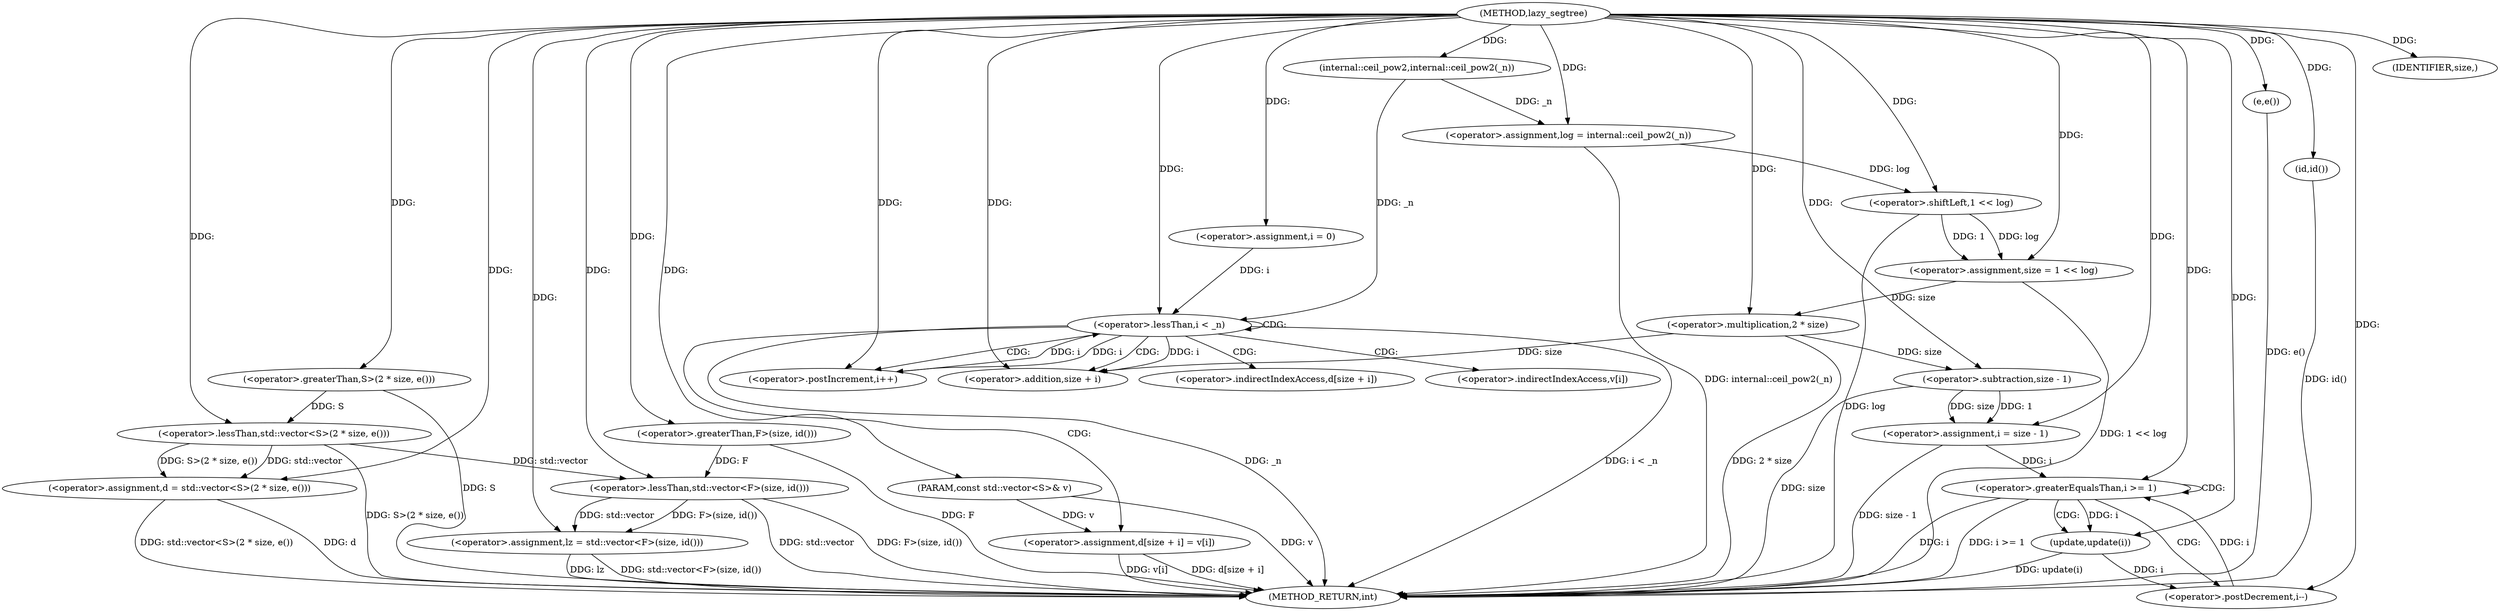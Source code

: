 digraph "lazy_segtree" {  
"1003153" [label = "(METHOD,lazy_segtree)" ]
"1003219" [label = "(METHOD_RETURN,int)" ]
"1003154" [label = "(PARAM,const std::vector<S>& v)" ]
"1003156" [label = "(<operator>.assignment,log = internal::ceil_pow2(_n))" ]
"1003160" [label = "(<operator>.assignment,size = 1 << log)" ]
"1003165" [label = "(<operator>.assignment,d = std::vector<S>(2 * size, e()))" ]
"1003176" [label = "(<operator>.assignment,lz = std::vector<F>(size, id()))" ]
"1003187" [label = "(<operator>.assignment,i = 0)" ]
"1003190" [label = "(<operator>.lessThan,i < _n)" ]
"1003193" [label = "(<operator>.postIncrement,i++)" ]
"1003195" [label = "(<operator>.assignment,d[size + i] = v[i])" ]
"1003206" [label = "(<operator>.assignment,i = size - 1)" ]
"1003211" [label = "(<operator>.greaterEqualsThan,i >= 1)" ]
"1003214" [label = "(<operator>.postDecrement,i--)" ]
"1003158" [label = "(internal::ceil_pow2,internal::ceil_pow2(_n))" ]
"1003162" [label = "(<operator>.shiftLeft,1 << log)" ]
"1003167" [label = "(<operator>.lessThan,std::vector<S>(2 * size, e()))" ]
"1003178" [label = "(<operator>.lessThan,std::vector<F>(size, id()))" ]
"1003217" [label = "(update,update(i))" ]
"1003169" [label = "(<operator>.greaterThan,S>(2 * size, e()))" ]
"1003180" [label = "(<operator>.greaterThan,F>(size, id()))" ]
"1003208" [label = "(<operator>.subtraction,size - 1)" ]
"1003172" [label = "(<operator>.multiplication,2 * size)" ]
"1003175" [label = "(e,e())" ]
"1003183" [label = "(IDENTIFIER,size,)" ]
"1003184" [label = "(id,id())" ]
"1003198" [label = "(<operator>.addition,size + i)" ]
"1003196" [label = "(<operator>.indirectIndexAccess,d[size + i])" ]
"1003201" [label = "(<operator>.indirectIndexAccess,v[i])" ]
  "1003154" -> "1003219"  [ label = "DDG: v"] 
  "1003156" -> "1003219"  [ label = "DDG: internal::ceil_pow2(_n)"] 
  "1003162" -> "1003219"  [ label = "DDG: log"] 
  "1003160" -> "1003219"  [ label = "DDG: 1 << log"] 
  "1003165" -> "1003219"  [ label = "DDG: d"] 
  "1003172" -> "1003219"  [ label = "DDG: 2 * size"] 
  "1003175" -> "1003219"  [ label = "DDG: e()"] 
  "1003167" -> "1003219"  [ label = "DDG: S>(2 * size, e())"] 
  "1003165" -> "1003219"  [ label = "DDG: std::vector<S>(2 * size, e())"] 
  "1003178" -> "1003219"  [ label = "DDG: std::vector"] 
  "1003184" -> "1003219"  [ label = "DDG: id()"] 
  "1003178" -> "1003219"  [ label = "DDG: F>(size, id())"] 
  "1003176" -> "1003219"  [ label = "DDG: std::vector<F>(size, id())"] 
  "1003190" -> "1003219"  [ label = "DDG: _n"] 
  "1003190" -> "1003219"  [ label = "DDG: i < _n"] 
  "1003208" -> "1003219"  [ label = "DDG: size"] 
  "1003206" -> "1003219"  [ label = "DDG: size - 1"] 
  "1003211" -> "1003219"  [ label = "DDG: i"] 
  "1003211" -> "1003219"  [ label = "DDG: i >= 1"] 
  "1003217" -> "1003219"  [ label = "DDG: update(i)"] 
  "1003195" -> "1003219"  [ label = "DDG: d[size + i]"] 
  "1003195" -> "1003219"  [ label = "DDG: v[i]"] 
  "1003169" -> "1003219"  [ label = "DDG: S"] 
  "1003176" -> "1003219"  [ label = "DDG: lz"] 
  "1003180" -> "1003219"  [ label = "DDG: F"] 
  "1003153" -> "1003154"  [ label = "DDG: "] 
  "1003158" -> "1003156"  [ label = "DDG: _n"] 
  "1003162" -> "1003160"  [ label = "DDG: 1"] 
  "1003162" -> "1003160"  [ label = "DDG: log"] 
  "1003167" -> "1003165"  [ label = "DDG: std::vector"] 
  "1003167" -> "1003165"  [ label = "DDG: S>(2 * size, e())"] 
  "1003178" -> "1003176"  [ label = "DDG: F>(size, id())"] 
  "1003178" -> "1003176"  [ label = "DDG: std::vector"] 
  "1003153" -> "1003156"  [ label = "DDG: "] 
  "1003153" -> "1003160"  [ label = "DDG: "] 
  "1003153" -> "1003165"  [ label = "DDG: "] 
  "1003153" -> "1003176"  [ label = "DDG: "] 
  "1003153" -> "1003187"  [ label = "DDG: "] 
  "1003154" -> "1003195"  [ label = "DDG: v"] 
  "1003208" -> "1003206"  [ label = "DDG: 1"] 
  "1003208" -> "1003206"  [ label = "DDG: size"] 
  "1003153" -> "1003158"  [ label = "DDG: "] 
  "1003153" -> "1003162"  [ label = "DDG: "] 
  "1003156" -> "1003162"  [ label = "DDG: log"] 
  "1003153" -> "1003167"  [ label = "DDG: "] 
  "1003169" -> "1003167"  [ label = "DDG: S"] 
  "1003167" -> "1003178"  [ label = "DDG: std::vector"] 
  "1003153" -> "1003178"  [ label = "DDG: "] 
  "1003180" -> "1003178"  [ label = "DDG: F"] 
  "1003187" -> "1003190"  [ label = "DDG: i"] 
  "1003193" -> "1003190"  [ label = "DDG: i"] 
  "1003153" -> "1003190"  [ label = "DDG: "] 
  "1003158" -> "1003190"  [ label = "DDG: _n"] 
  "1003153" -> "1003193"  [ label = "DDG: "] 
  "1003190" -> "1003193"  [ label = "DDG: i"] 
  "1003153" -> "1003206"  [ label = "DDG: "] 
  "1003206" -> "1003211"  [ label = "DDG: i"] 
  "1003214" -> "1003211"  [ label = "DDG: i"] 
  "1003153" -> "1003211"  [ label = "DDG: "] 
  "1003217" -> "1003214"  [ label = "DDG: i"] 
  "1003153" -> "1003214"  [ label = "DDG: "] 
  "1003153" -> "1003169"  [ label = "DDG: "] 
  "1003153" -> "1003180"  [ label = "DDG: "] 
  "1003172" -> "1003208"  [ label = "DDG: size"] 
  "1003153" -> "1003208"  [ label = "DDG: "] 
  "1003211" -> "1003217"  [ label = "DDG: i"] 
  "1003153" -> "1003217"  [ label = "DDG: "] 
  "1003153" -> "1003175"  [ label = "DDG: "] 
  "1003153" -> "1003183"  [ label = "DDG: "] 
  "1003153" -> "1003184"  [ label = "DDG: "] 
  "1003172" -> "1003198"  [ label = "DDG: size"] 
  "1003153" -> "1003198"  [ label = "DDG: "] 
  "1003190" -> "1003198"  [ label = "DDG: i"] 
  "1003153" -> "1003172"  [ label = "DDG: "] 
  "1003160" -> "1003172"  [ label = "DDG: size"] 
  "1003190" -> "1003190"  [ label = "CDG: "] 
  "1003190" -> "1003195"  [ label = "CDG: "] 
  "1003190" -> "1003193"  [ label = "CDG: "] 
  "1003190" -> "1003201"  [ label = "CDG: "] 
  "1003190" -> "1003198"  [ label = "CDG: "] 
  "1003190" -> "1003196"  [ label = "CDG: "] 
  "1003211" -> "1003211"  [ label = "CDG: "] 
  "1003211" -> "1003217"  [ label = "CDG: "] 
  "1003211" -> "1003214"  [ label = "CDG: "] 
}
